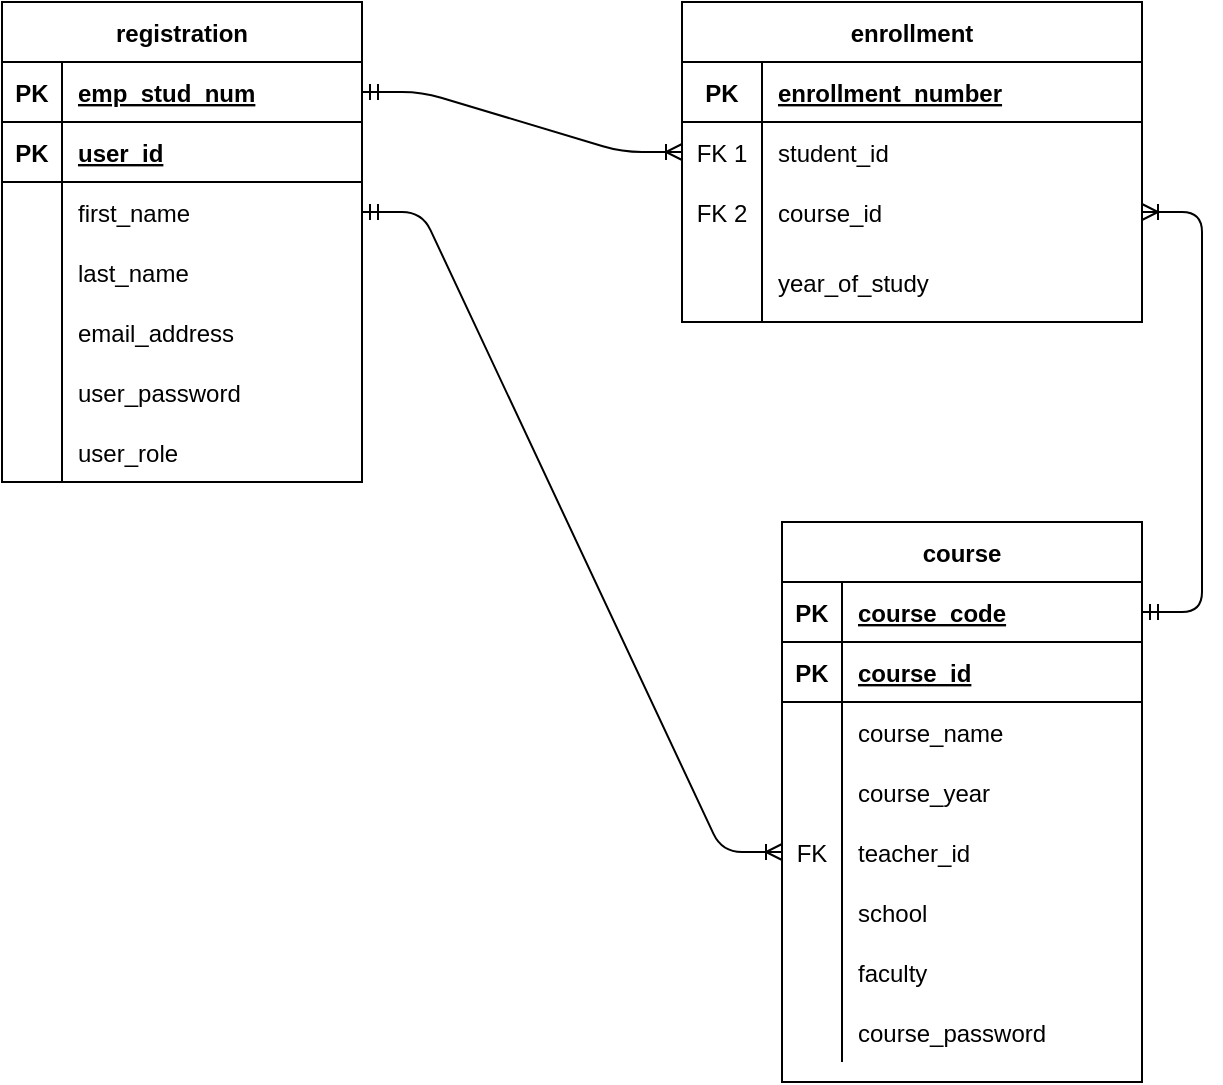 <mxfile version="13.9.9" type="device"><diagram id="Dz6QlDuqDdyDnBOKu39c" name="Page-1"><mxGraphModel dx="1024" dy="632" grid="1" gridSize="10" guides="1" tooltips="1" connect="1" arrows="1" fold="1" page="1" pageScale="1" pageWidth="827" pageHeight="1169" math="0" shadow="0"><root><mxCell id="0"/><mxCell id="1" parent="0"/><mxCell id="pYJMVE8-3D-SZv-aKCv5-14" value="course" style="shape=table;startSize=30;container=1;collapsible=1;childLayout=tableLayout;fixedRows=1;rowLines=0;fontStyle=1;align=center;resizeLast=1;" parent="1" vertex="1"><mxGeometry x="440" y="300" width="180" height="280" as="geometry"/></mxCell><mxCell id="pYJMVE8-3D-SZv-aKCv5-15" value="" style="shape=partialRectangle;collapsible=0;dropTarget=0;pointerEvents=0;fillColor=none;top=0;left=0;bottom=1;right=0;points=[[0,0.5],[1,0.5]];portConstraint=eastwest;" parent="pYJMVE8-3D-SZv-aKCv5-14" vertex="1"><mxGeometry y="30" width="180" height="30" as="geometry"/></mxCell><mxCell id="pYJMVE8-3D-SZv-aKCv5-16" value="PK" style="shape=partialRectangle;connectable=0;fillColor=none;top=0;left=0;bottom=0;right=0;fontStyle=1;overflow=hidden;" parent="pYJMVE8-3D-SZv-aKCv5-15" vertex="1"><mxGeometry width="30" height="30" as="geometry"/></mxCell><mxCell id="pYJMVE8-3D-SZv-aKCv5-17" value="course_code" style="shape=partialRectangle;connectable=0;fillColor=none;top=0;left=0;bottom=0;right=0;align=left;spacingLeft=6;fontStyle=5;overflow=hidden;" parent="pYJMVE8-3D-SZv-aKCv5-15" vertex="1"><mxGeometry x="30" width="150" height="30" as="geometry"/></mxCell><mxCell id="eM-iesPw5gBGB34wnlhn-5" value="" style="shape=partialRectangle;collapsible=0;dropTarget=0;pointerEvents=0;fillColor=none;top=0;left=0;bottom=1;right=0;points=[[0,0.5],[1,0.5]];portConstraint=eastwest;" vertex="1" parent="pYJMVE8-3D-SZv-aKCv5-14"><mxGeometry y="60" width="180" height="30" as="geometry"/></mxCell><mxCell id="eM-iesPw5gBGB34wnlhn-6" value="PK" style="shape=partialRectangle;connectable=0;fillColor=none;top=0;left=0;bottom=0;right=0;fontStyle=1;overflow=hidden;" vertex="1" parent="eM-iesPw5gBGB34wnlhn-5"><mxGeometry width="30" height="30" as="geometry"/></mxCell><mxCell id="eM-iesPw5gBGB34wnlhn-7" value="course_id" style="shape=partialRectangle;connectable=0;fillColor=none;top=0;left=0;bottom=0;right=0;align=left;spacingLeft=6;fontStyle=5;overflow=hidden;" vertex="1" parent="eM-iesPw5gBGB34wnlhn-5"><mxGeometry x="30" width="150" height="30" as="geometry"/></mxCell><mxCell id="pYJMVE8-3D-SZv-aKCv5-18" value="" style="shape=partialRectangle;collapsible=0;dropTarget=0;pointerEvents=0;fillColor=none;top=0;left=0;bottom=0;right=0;points=[[0,0.5],[1,0.5]];portConstraint=eastwest;" parent="pYJMVE8-3D-SZv-aKCv5-14" vertex="1"><mxGeometry y="90" width="180" height="30" as="geometry"/></mxCell><mxCell id="pYJMVE8-3D-SZv-aKCv5-19" value="" style="shape=partialRectangle;connectable=0;fillColor=none;top=0;left=0;bottom=0;right=0;editable=1;overflow=hidden;" parent="pYJMVE8-3D-SZv-aKCv5-18" vertex="1"><mxGeometry width="30" height="30" as="geometry"/></mxCell><mxCell id="pYJMVE8-3D-SZv-aKCv5-20" value="course_name" style="shape=partialRectangle;connectable=0;fillColor=none;top=0;left=0;bottom=0;right=0;align=left;spacingLeft=6;overflow=hidden;" parent="pYJMVE8-3D-SZv-aKCv5-18" vertex="1"><mxGeometry x="30" width="150" height="30" as="geometry"/></mxCell><mxCell id="pYJMVE8-3D-SZv-aKCv5-21" value="" style="shape=partialRectangle;collapsible=0;dropTarget=0;pointerEvents=0;fillColor=none;top=0;left=0;bottom=0;right=0;points=[[0,0.5],[1,0.5]];portConstraint=eastwest;" parent="pYJMVE8-3D-SZv-aKCv5-14" vertex="1"><mxGeometry y="120" width="180" height="30" as="geometry"/></mxCell><mxCell id="pYJMVE8-3D-SZv-aKCv5-22" value="" style="shape=partialRectangle;connectable=0;fillColor=none;top=0;left=0;bottom=0;right=0;editable=1;overflow=hidden;" parent="pYJMVE8-3D-SZv-aKCv5-21" vertex="1"><mxGeometry width="30" height="30" as="geometry"/></mxCell><mxCell id="pYJMVE8-3D-SZv-aKCv5-23" value="course_year" style="shape=partialRectangle;connectable=0;fillColor=none;top=0;left=0;bottom=0;right=0;align=left;spacingLeft=6;overflow=hidden;" parent="pYJMVE8-3D-SZv-aKCv5-21" vertex="1"><mxGeometry x="30" width="150" height="30" as="geometry"/></mxCell><mxCell id="pYJMVE8-3D-SZv-aKCv5-24" value="" style="shape=partialRectangle;collapsible=0;dropTarget=0;pointerEvents=0;fillColor=none;top=0;left=0;bottom=0;right=0;points=[[0,0.5],[1,0.5]];portConstraint=eastwest;" parent="pYJMVE8-3D-SZv-aKCv5-14" vertex="1"><mxGeometry y="150" width="180" height="30" as="geometry"/></mxCell><mxCell id="pYJMVE8-3D-SZv-aKCv5-25" value="FK" style="shape=partialRectangle;connectable=0;fillColor=none;top=0;left=0;bottom=0;right=0;editable=1;overflow=hidden;" parent="pYJMVE8-3D-SZv-aKCv5-24" vertex="1"><mxGeometry width="30" height="30" as="geometry"/></mxCell><mxCell id="pYJMVE8-3D-SZv-aKCv5-26" value="teacher_id" style="shape=partialRectangle;connectable=0;fillColor=none;top=0;left=0;bottom=0;right=0;align=left;spacingLeft=6;overflow=hidden;" parent="pYJMVE8-3D-SZv-aKCv5-24" vertex="1"><mxGeometry x="30" width="150" height="30" as="geometry"/></mxCell><mxCell id="ENYIPSRCS_6on7tmmNAR-5" value="" style="shape=partialRectangle;collapsible=0;dropTarget=0;pointerEvents=0;fillColor=none;top=0;left=0;bottom=0;right=0;points=[[0,0.5],[1,0.5]];portConstraint=eastwest;" parent="pYJMVE8-3D-SZv-aKCv5-14" vertex="1"><mxGeometry y="180" width="180" height="30" as="geometry"/></mxCell><mxCell id="ENYIPSRCS_6on7tmmNAR-6" value="" style="shape=partialRectangle;connectable=0;fillColor=none;top=0;left=0;bottom=0;right=0;editable=1;overflow=hidden;" parent="ENYIPSRCS_6on7tmmNAR-5" vertex="1"><mxGeometry width="30" height="30" as="geometry"/></mxCell><mxCell id="ENYIPSRCS_6on7tmmNAR-7" value="school" style="shape=partialRectangle;connectable=0;fillColor=none;top=0;left=0;bottom=0;right=0;align=left;spacingLeft=6;overflow=hidden;" parent="ENYIPSRCS_6on7tmmNAR-5" vertex="1"><mxGeometry x="30" width="150" height="30" as="geometry"/></mxCell><mxCell id="ENYIPSRCS_6on7tmmNAR-8" value="" style="shape=partialRectangle;collapsible=0;dropTarget=0;pointerEvents=0;fillColor=none;top=0;left=0;bottom=0;right=0;points=[[0,0.5],[1,0.5]];portConstraint=eastwest;" parent="pYJMVE8-3D-SZv-aKCv5-14" vertex="1"><mxGeometry y="210" width="180" height="30" as="geometry"/></mxCell><mxCell id="ENYIPSRCS_6on7tmmNAR-9" value="" style="shape=partialRectangle;connectable=0;fillColor=none;top=0;left=0;bottom=0;right=0;editable=1;overflow=hidden;" parent="ENYIPSRCS_6on7tmmNAR-8" vertex="1"><mxGeometry width="30" height="30" as="geometry"/></mxCell><mxCell id="ENYIPSRCS_6on7tmmNAR-10" value="faculty" style="shape=partialRectangle;connectable=0;fillColor=none;top=0;left=0;bottom=0;right=0;align=left;spacingLeft=6;overflow=hidden;" parent="ENYIPSRCS_6on7tmmNAR-8" vertex="1"><mxGeometry x="30" width="150" height="30" as="geometry"/></mxCell><mxCell id="ENYIPSRCS_6on7tmmNAR-14" value="" style="shape=partialRectangle;collapsible=0;dropTarget=0;pointerEvents=0;fillColor=none;top=0;left=0;bottom=0;right=0;points=[[0,0.5],[1,0.5]];portConstraint=eastwest;" parent="pYJMVE8-3D-SZv-aKCv5-14" vertex="1"><mxGeometry y="240" width="180" height="30" as="geometry"/></mxCell><mxCell id="ENYIPSRCS_6on7tmmNAR-15" value="" style="shape=partialRectangle;connectable=0;fillColor=none;top=0;left=0;bottom=0;right=0;editable=1;overflow=hidden;" parent="ENYIPSRCS_6on7tmmNAR-14" vertex="1"><mxGeometry width="30" height="30" as="geometry"/></mxCell><mxCell id="ENYIPSRCS_6on7tmmNAR-16" value="course_password" style="shape=partialRectangle;connectable=0;fillColor=none;top=0;left=0;bottom=0;right=0;align=left;spacingLeft=6;overflow=hidden;" parent="ENYIPSRCS_6on7tmmNAR-14" vertex="1"><mxGeometry x="30" width="150" height="30" as="geometry"/></mxCell><mxCell id="pYJMVE8-3D-SZv-aKCv5-51" value="registration" style="shape=table;startSize=30;container=1;collapsible=1;childLayout=tableLayout;fixedRows=1;rowLines=0;fontStyle=1;align=center;resizeLast=1;" parent="1" vertex="1"><mxGeometry x="50" y="40" width="180" height="240" as="geometry"/></mxCell><mxCell id="pYJMVE8-3D-SZv-aKCv5-52" value="" style="shape=partialRectangle;collapsible=0;dropTarget=0;pointerEvents=0;fillColor=none;top=0;left=0;bottom=1;right=0;points=[[0,0.5],[1,0.5]];portConstraint=eastwest;" parent="pYJMVE8-3D-SZv-aKCv5-51" vertex="1"><mxGeometry y="30" width="180" height="30" as="geometry"/></mxCell><mxCell id="pYJMVE8-3D-SZv-aKCv5-53" value="PK" style="shape=partialRectangle;connectable=0;fillColor=none;top=0;left=0;bottom=0;right=0;fontStyle=1;overflow=hidden;" parent="pYJMVE8-3D-SZv-aKCv5-52" vertex="1"><mxGeometry width="30" height="30" as="geometry"/></mxCell><mxCell id="pYJMVE8-3D-SZv-aKCv5-54" value="emp_stud_num" style="shape=partialRectangle;connectable=0;fillColor=none;top=0;left=0;bottom=0;right=0;align=left;spacingLeft=6;fontStyle=5;overflow=hidden;" parent="pYJMVE8-3D-SZv-aKCv5-52" vertex="1"><mxGeometry x="30" width="150" height="30" as="geometry"/></mxCell><mxCell id="eM-iesPw5gBGB34wnlhn-2" value="" style="shape=partialRectangle;collapsible=0;dropTarget=0;pointerEvents=0;fillColor=none;top=0;left=0;bottom=1;right=0;points=[[0,0.5],[1,0.5]];portConstraint=eastwest;" vertex="1" parent="pYJMVE8-3D-SZv-aKCv5-51"><mxGeometry y="60" width="180" height="30" as="geometry"/></mxCell><mxCell id="eM-iesPw5gBGB34wnlhn-3" value="PK" style="shape=partialRectangle;connectable=0;fillColor=none;top=0;left=0;bottom=0;right=0;fontStyle=1;overflow=hidden;" vertex="1" parent="eM-iesPw5gBGB34wnlhn-2"><mxGeometry width="30" height="30" as="geometry"/></mxCell><mxCell id="eM-iesPw5gBGB34wnlhn-4" value="user_id" style="shape=partialRectangle;connectable=0;fillColor=none;top=0;left=0;bottom=0;right=0;align=left;spacingLeft=6;fontStyle=5;overflow=hidden;" vertex="1" parent="eM-iesPw5gBGB34wnlhn-2"><mxGeometry x="30" width="150" height="30" as="geometry"/></mxCell><mxCell id="pYJMVE8-3D-SZv-aKCv5-55" value="" style="shape=partialRectangle;collapsible=0;dropTarget=0;pointerEvents=0;fillColor=none;top=0;left=0;bottom=0;right=0;points=[[0,0.5],[1,0.5]];portConstraint=eastwest;" parent="pYJMVE8-3D-SZv-aKCv5-51" vertex="1"><mxGeometry y="90" width="180" height="30" as="geometry"/></mxCell><mxCell id="pYJMVE8-3D-SZv-aKCv5-56" value="" style="shape=partialRectangle;connectable=0;fillColor=none;top=0;left=0;bottom=0;right=0;editable=1;overflow=hidden;" parent="pYJMVE8-3D-SZv-aKCv5-55" vertex="1"><mxGeometry width="30" height="30" as="geometry"/></mxCell><mxCell id="pYJMVE8-3D-SZv-aKCv5-57" value="first_name" style="shape=partialRectangle;connectable=0;fillColor=none;top=0;left=0;bottom=0;right=0;align=left;spacingLeft=6;overflow=hidden;" parent="pYJMVE8-3D-SZv-aKCv5-55" vertex="1"><mxGeometry x="30" width="150" height="30" as="geometry"/></mxCell><mxCell id="pYJMVE8-3D-SZv-aKCv5-58" value="" style="shape=partialRectangle;collapsible=0;dropTarget=0;pointerEvents=0;fillColor=none;top=0;left=0;bottom=0;right=0;points=[[0,0.5],[1,0.5]];portConstraint=eastwest;" parent="pYJMVE8-3D-SZv-aKCv5-51" vertex="1"><mxGeometry y="120" width="180" height="30" as="geometry"/></mxCell><mxCell id="pYJMVE8-3D-SZv-aKCv5-59" value="" style="shape=partialRectangle;connectable=0;fillColor=none;top=0;left=0;bottom=0;right=0;editable=1;overflow=hidden;" parent="pYJMVE8-3D-SZv-aKCv5-58" vertex="1"><mxGeometry width="30" height="30" as="geometry"/></mxCell><mxCell id="pYJMVE8-3D-SZv-aKCv5-60" value="last_name" style="shape=partialRectangle;connectable=0;fillColor=none;top=0;left=0;bottom=0;right=0;align=left;spacingLeft=6;overflow=hidden;" parent="pYJMVE8-3D-SZv-aKCv5-58" vertex="1"><mxGeometry x="30" width="150" height="30" as="geometry"/></mxCell><mxCell id="pYJMVE8-3D-SZv-aKCv5-61" value="" style="shape=partialRectangle;collapsible=0;dropTarget=0;pointerEvents=0;fillColor=none;top=0;left=0;bottom=0;right=0;points=[[0,0.5],[1,0.5]];portConstraint=eastwest;" parent="pYJMVE8-3D-SZv-aKCv5-51" vertex="1"><mxGeometry y="150" width="180" height="30" as="geometry"/></mxCell><mxCell id="pYJMVE8-3D-SZv-aKCv5-62" value="" style="shape=partialRectangle;connectable=0;fillColor=none;top=0;left=0;bottom=0;right=0;editable=1;overflow=hidden;" parent="pYJMVE8-3D-SZv-aKCv5-61" vertex="1"><mxGeometry width="30" height="30" as="geometry"/></mxCell><mxCell id="pYJMVE8-3D-SZv-aKCv5-63" value="email_address" style="shape=partialRectangle;connectable=0;fillColor=none;top=0;left=0;bottom=0;right=0;align=left;spacingLeft=6;overflow=hidden;" parent="pYJMVE8-3D-SZv-aKCv5-61" vertex="1"><mxGeometry x="30" width="150" height="30" as="geometry"/></mxCell><mxCell id="pYJMVE8-3D-SZv-aKCv5-64" value="" style="shape=partialRectangle;collapsible=0;dropTarget=0;pointerEvents=0;fillColor=none;top=0;left=0;bottom=0;right=0;points=[[0,0.5],[1,0.5]];portConstraint=eastwest;" parent="pYJMVE8-3D-SZv-aKCv5-51" vertex="1"><mxGeometry y="180" width="180" height="30" as="geometry"/></mxCell><mxCell id="pYJMVE8-3D-SZv-aKCv5-65" value="" style="shape=partialRectangle;connectable=0;fillColor=none;top=0;left=0;bottom=0;right=0;editable=1;overflow=hidden;" parent="pYJMVE8-3D-SZv-aKCv5-64" vertex="1"><mxGeometry width="30" height="30" as="geometry"/></mxCell><mxCell id="pYJMVE8-3D-SZv-aKCv5-66" value="user_password" style="shape=partialRectangle;connectable=0;fillColor=none;top=0;left=0;bottom=0;right=0;align=left;spacingLeft=6;overflow=hidden;" parent="pYJMVE8-3D-SZv-aKCv5-64" vertex="1"><mxGeometry x="30" width="150" height="30" as="geometry"/></mxCell><mxCell id="ENYIPSRCS_6on7tmmNAR-2" value="" style="shape=partialRectangle;collapsible=0;dropTarget=0;pointerEvents=0;fillColor=none;top=0;left=0;bottom=0;right=0;points=[[0,0.5],[1,0.5]];portConstraint=eastwest;" parent="pYJMVE8-3D-SZv-aKCv5-51" vertex="1"><mxGeometry y="210" width="180" height="30" as="geometry"/></mxCell><mxCell id="ENYIPSRCS_6on7tmmNAR-3" value="" style="shape=partialRectangle;connectable=0;fillColor=none;top=0;left=0;bottom=0;right=0;editable=1;overflow=hidden;" parent="ENYIPSRCS_6on7tmmNAR-2" vertex="1"><mxGeometry width="30" height="30" as="geometry"/></mxCell><mxCell id="ENYIPSRCS_6on7tmmNAR-4" value="user_role" style="shape=partialRectangle;connectable=0;fillColor=none;top=0;left=0;bottom=0;right=0;align=left;spacingLeft=6;overflow=hidden;" parent="ENYIPSRCS_6on7tmmNAR-2" vertex="1"><mxGeometry x="30" width="150" height="30" as="geometry"/></mxCell><mxCell id="pYJMVE8-3D-SZv-aKCv5-68" value="enrollment" style="shape=table;startSize=30;container=1;collapsible=1;childLayout=tableLayout;fixedRows=1;rowLines=0;fontStyle=1;align=center;resizeLast=1;" parent="1" vertex="1"><mxGeometry x="390" y="40" width="230" height="160" as="geometry"/></mxCell><mxCell id="pYJMVE8-3D-SZv-aKCv5-69" value="" style="shape=partialRectangle;collapsible=0;dropTarget=0;pointerEvents=0;fillColor=none;top=0;left=0;bottom=1;right=0;points=[[0,0.5],[1,0.5]];portConstraint=eastwest;" parent="pYJMVE8-3D-SZv-aKCv5-68" vertex="1"><mxGeometry y="30" width="230" height="30" as="geometry"/></mxCell><mxCell id="pYJMVE8-3D-SZv-aKCv5-70" value="PK" style="shape=partialRectangle;connectable=0;fillColor=none;top=0;left=0;bottom=0;right=0;fontStyle=1;overflow=hidden;" parent="pYJMVE8-3D-SZv-aKCv5-69" vertex="1"><mxGeometry width="40" height="30" as="geometry"/></mxCell><mxCell id="pYJMVE8-3D-SZv-aKCv5-71" value="enrollment_number" style="shape=partialRectangle;connectable=0;fillColor=none;top=0;left=0;bottom=0;right=0;align=left;spacingLeft=6;fontStyle=5;overflow=hidden;" parent="pYJMVE8-3D-SZv-aKCv5-69" vertex="1"><mxGeometry x="40" width="190" height="30" as="geometry"/></mxCell><mxCell id="pYJMVE8-3D-SZv-aKCv5-72" value="" style="shape=partialRectangle;collapsible=0;dropTarget=0;pointerEvents=0;fillColor=none;top=0;left=0;bottom=0;right=0;points=[[0,0.5],[1,0.5]];portConstraint=eastwest;" parent="pYJMVE8-3D-SZv-aKCv5-68" vertex="1"><mxGeometry y="60" width="230" height="30" as="geometry"/></mxCell><mxCell id="pYJMVE8-3D-SZv-aKCv5-73" value="FK 1" style="shape=partialRectangle;connectable=0;fillColor=none;top=0;left=0;bottom=0;right=0;editable=1;overflow=hidden;" parent="pYJMVE8-3D-SZv-aKCv5-72" vertex="1"><mxGeometry width="40" height="30" as="geometry"/></mxCell><mxCell id="pYJMVE8-3D-SZv-aKCv5-74" value="student_id" style="shape=partialRectangle;connectable=0;fillColor=none;top=0;left=0;bottom=0;right=0;align=left;spacingLeft=6;overflow=hidden;" parent="pYJMVE8-3D-SZv-aKCv5-72" vertex="1"><mxGeometry x="40" width="190" height="30" as="geometry"/></mxCell><mxCell id="pYJMVE8-3D-SZv-aKCv5-83" value="" style="shape=partialRectangle;collapsible=0;dropTarget=0;pointerEvents=0;fillColor=none;top=0;left=0;bottom=0;right=0;points=[[0,0.5],[1,0.5]];portConstraint=eastwest;" parent="pYJMVE8-3D-SZv-aKCv5-68" vertex="1"><mxGeometry y="90" width="230" height="30" as="geometry"/></mxCell><mxCell id="pYJMVE8-3D-SZv-aKCv5-84" value="FK 2" style="shape=partialRectangle;connectable=0;fillColor=none;top=0;left=0;bottom=0;right=0;fontStyle=0;overflow=hidden;" parent="pYJMVE8-3D-SZv-aKCv5-83" vertex="1"><mxGeometry width="40" height="30" as="geometry"/></mxCell><mxCell id="pYJMVE8-3D-SZv-aKCv5-85" value="course_id" style="shape=partialRectangle;connectable=0;fillColor=none;top=0;left=0;bottom=0;right=0;align=left;spacingLeft=6;fontStyle=0;overflow=hidden;" parent="pYJMVE8-3D-SZv-aKCv5-83" vertex="1"><mxGeometry x="40" width="190" height="30" as="geometry"/></mxCell><mxCell id="ENYIPSRCS_6on7tmmNAR-11" value="" style="shape=partialRectangle;collapsible=0;dropTarget=0;pointerEvents=0;fillColor=none;top=0;left=0;bottom=0;right=0;points=[[0,0.5],[1,0.5]];portConstraint=eastwest;" parent="pYJMVE8-3D-SZv-aKCv5-68" vertex="1"><mxGeometry y="120" width="230" height="40" as="geometry"/></mxCell><mxCell id="ENYIPSRCS_6on7tmmNAR-12" value="" style="shape=partialRectangle;connectable=0;fillColor=none;top=0;left=0;bottom=0;right=0;editable=1;overflow=hidden;" parent="ENYIPSRCS_6on7tmmNAR-11" vertex="1"><mxGeometry width="40" height="40" as="geometry"/></mxCell><mxCell id="ENYIPSRCS_6on7tmmNAR-13" value="year_of_study" style="shape=partialRectangle;connectable=0;fillColor=none;top=0;left=0;bottom=0;right=0;align=left;spacingLeft=6;overflow=hidden;" parent="ENYIPSRCS_6on7tmmNAR-11" vertex="1"><mxGeometry x="40" width="190" height="40" as="geometry"/></mxCell><mxCell id="pYJMVE8-3D-SZv-aKCv5-86" value="" style="edgeStyle=entityRelationEdgeStyle;fontSize=12;html=1;endArrow=ERoneToMany;startArrow=ERmandOne;entryX=1;entryY=0.5;entryDx=0;entryDy=0;exitX=1;exitY=0.5;exitDx=0;exitDy=0;" parent="1" source="pYJMVE8-3D-SZv-aKCv5-15" target="pYJMVE8-3D-SZv-aKCv5-83" edge="1"><mxGeometry width="100" height="100" relative="1" as="geometry"><mxPoint x="720" y="150" as="sourcePoint"/><mxPoint x="740" y="380" as="targetPoint"/></mxGeometry></mxCell><mxCell id="pYJMVE8-3D-SZv-aKCv5-87" value="" style="edgeStyle=entityRelationEdgeStyle;fontSize=12;html=1;endArrow=ERoneToMany;startArrow=ERmandOne;exitX=1;exitY=0.5;exitDx=0;exitDy=0;entryX=0;entryY=0.5;entryDx=0;entryDy=0;" parent="1" source="pYJMVE8-3D-SZv-aKCv5-55" target="pYJMVE8-3D-SZv-aKCv5-24" edge="1"><mxGeometry width="100" height="100" relative="1" as="geometry"><mxPoint x="300" y="220" as="sourcePoint"/><mxPoint x="400" y="120" as="targetPoint"/></mxGeometry></mxCell><mxCell id="ENYIPSRCS_6on7tmmNAR-1" value="" style="edgeStyle=entityRelationEdgeStyle;fontSize=12;html=1;endArrow=ERoneToMany;startArrow=ERmandOne;exitX=1;exitY=0.5;exitDx=0;exitDy=0;entryX=0;entryY=0.5;entryDx=0;entryDy=0;" parent="1" source="pYJMVE8-3D-SZv-aKCv5-52" target="pYJMVE8-3D-SZv-aKCv5-72" edge="1"><mxGeometry width="100" height="100" relative="1" as="geometry"><mxPoint x="210" y="95" as="sourcePoint"/><mxPoint x="340" y="100" as="targetPoint"/></mxGeometry></mxCell></root></mxGraphModel></diagram></mxfile>